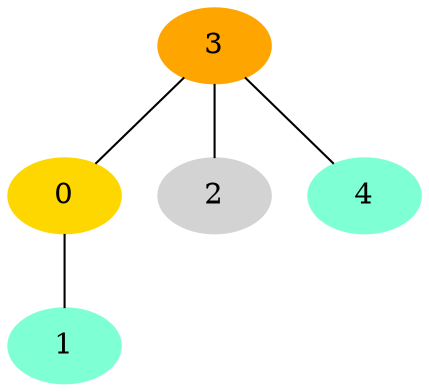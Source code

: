 graph deep {
	0 [color=gold style=filled]
	1 [color=aquamarine1 style=filled]
	2 [color=lightgrey style=filled]
	3 [color=orange style=filled]
	4 [color=aquamarine1 style=filled]
	3 -- 2
	3 -- 0
	3 -- 4
	0 -- 1
}
